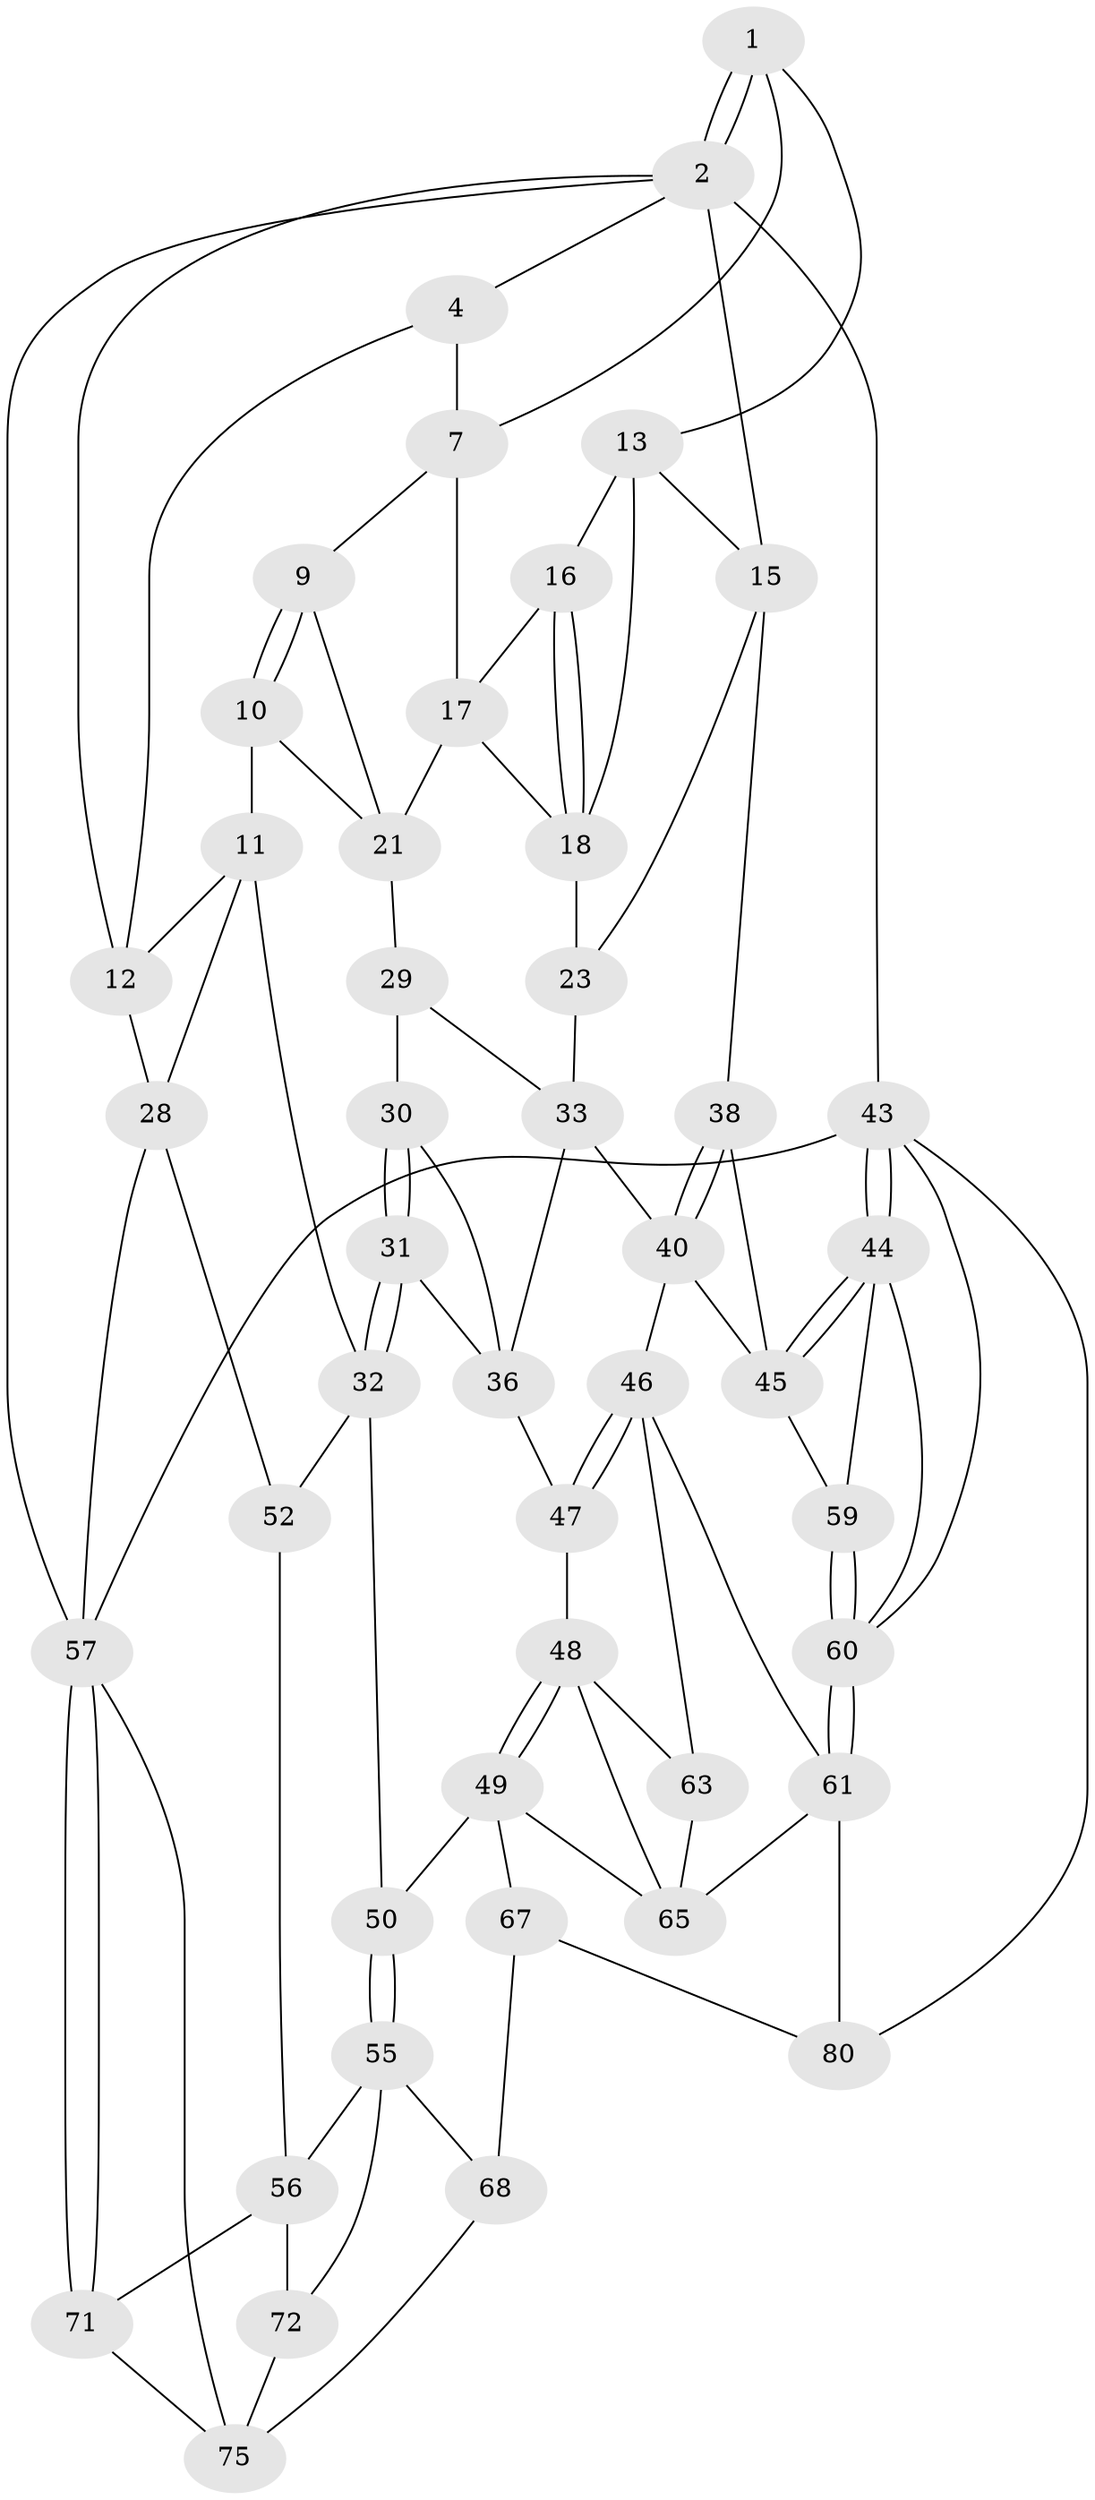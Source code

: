 // original degree distribution, {3: 0.036585365853658534, 5: 0.47560975609756095, 6: 0.24390243902439024, 4: 0.24390243902439024}
// Generated by graph-tools (version 1.1) at 2025/42/03/06/25 10:42:36]
// undirected, 47 vertices, 100 edges
graph export_dot {
graph [start="1"]
  node [color=gray90,style=filled];
  1 [pos="+0.6213199516855805+0",super="+6"];
  2 [pos="+1+0",super="+3"];
  4 [pos="+0.16406455897728095+0",super="+5"];
  7 [pos="+0.48315728485035003+0.01151067656536637",super="+8"];
  9 [pos="+0.36273804974495005+0.18686270093210106"];
  10 [pos="+0.2890561317070779+0.22817974572066366"];
  11 [pos="+0.21105957671447712+0.19554785674966466",super="+27"];
  12 [pos="+0.20177283023345152+0.1807834774368337",super="+25"];
  13 [pos="+0.6540703502228415+0.053148114133028605",super="+14"];
  15 [pos="+1+0",super="+22"];
  16 [pos="+0.5903117296380234+0.11790265672517036"];
  17 [pos="+0.4726951225275803+0.0932090111203043",super="+20"];
  18 [pos="+0.6932019527528647+0.18116624291618846",super="+19"];
  21 [pos="+0.569470124126026+0.29340882965636356",super="+26"];
  23 [pos="+0.7447252358225132+0.37681917416686417",super="+24"];
  28 [pos="+0+0.4601219958373085",super="+53"];
  29 [pos="+0.3359472563461714+0.33942470398956337",super="+34"];
  30 [pos="+0.33560076484324497+0.38958268185314815",super="+35"];
  31 [pos="+0.2535459838921268+0.5341619240734092"];
  32 [pos="+0.24743951900723538+0.5398549965458097",super="+51"];
  33 [pos="+0.659031854498353+0.4021434659359553",super="+42"];
  36 [pos="+0.4990128740147007+0.533598170185207",super="+37"];
  38 [pos="+0.8618281371356256+0.49009135305701484",super="+39"];
  40 [pos="+0.8132857484811479+0.622566862820154",super="+41"];
  43 [pos="+1+1",super="+82"];
  44 [pos="+1+0.8249869917001141",super="+73"];
  45 [pos="+1+0.5553247270906366",super="+54"];
  46 [pos="+0.7181032182450727+0.6860930094324922",super="+62"];
  47 [pos="+0.48516045060999247+0.6214199903850202"];
  48 [pos="+0.45521549251536864+0.6728472504578268",super="+64"];
  49 [pos="+0.4175969094605971+0.695957646212152",super="+66"];
  50 [pos="+0.29931512742038346+0.6784714732054447"];
  52 [pos="+0.08766393806096652+0.6180291686338261"];
  55 [pos="+0.2717161532991897+0.7270594188571357",super="+69"];
  56 [pos="+0.1464699839658114+0.7488099750802741",super="+70"];
  57 [pos="+0+1",super="+58"];
  59 [pos="+0.9094303216789913+0.8060432214576198"];
  60 [pos="+0.7581906511604466+0.8712838342494043",super="+78"];
  61 [pos="+0.7468697573581656+0.8574126581099852",super="+79"];
  63 [pos="+0.5923605349362038+0.7758550559024298"];
  65 [pos="+0.4461719901214679+0.8537617346430733",super="+74"];
  67 [pos="+0.4111728198033135+0.8631341254431799",super="+81"];
  68 [pos="+0.30530503994947866+0.8618573195588743",super="+77"];
  71 [pos="+0.08184157173998254+0.8175206718750563"];
  72 [pos="+0.2261066290253504+0.8611655132195121"];
  75 [pos="+0.20422090454614036+0.8802073610684988",super="+76"];
  80 [pos="+0.5063728495005826+1"];
  1 -- 2;
  1 -- 2;
  1 -- 13;
  1 -- 7;
  2 -- 15;
  2 -- 43;
  2 -- 4;
  2 -- 57;
  2 -- 12;
  4 -- 12;
  4 -- 7;
  7 -- 9;
  7 -- 17;
  9 -- 10;
  9 -- 10;
  9 -- 21;
  10 -- 11;
  10 -- 21;
  11 -- 12;
  11 -- 32;
  11 -- 28;
  12 -- 28;
  13 -- 16;
  13 -- 18;
  13 -- 15;
  15 -- 23;
  15 -- 38;
  16 -- 17;
  16 -- 18;
  16 -- 18;
  17 -- 18;
  17 -- 21;
  18 -- 23;
  21 -- 29;
  23 -- 33;
  28 -- 57;
  28 -- 52;
  29 -- 30 [weight=2];
  29 -- 33;
  30 -- 31;
  30 -- 31;
  30 -- 36;
  31 -- 32;
  31 -- 32;
  31 -- 36;
  32 -- 50;
  32 -- 52;
  33 -- 40;
  33 -- 36;
  36 -- 47;
  38 -- 40;
  38 -- 40;
  38 -- 45;
  40 -- 45;
  40 -- 46;
  43 -- 44;
  43 -- 44;
  43 -- 80;
  43 -- 60;
  43 -- 57;
  44 -- 45;
  44 -- 45;
  44 -- 59;
  44 -- 60;
  45 -- 59;
  46 -- 47;
  46 -- 47;
  46 -- 61;
  46 -- 63;
  47 -- 48;
  48 -- 49;
  48 -- 49;
  48 -- 65;
  48 -- 63;
  49 -- 50;
  49 -- 65;
  49 -- 67;
  50 -- 55;
  50 -- 55;
  52 -- 56;
  55 -- 56;
  55 -- 72;
  55 -- 68;
  56 -- 72;
  56 -- 71;
  57 -- 71;
  57 -- 71;
  57 -- 75;
  59 -- 60;
  59 -- 60;
  60 -- 61;
  60 -- 61;
  61 -- 80;
  61 -- 65;
  63 -- 65;
  67 -- 68 [weight=2];
  67 -- 80;
  68 -- 75;
  71 -- 75;
  72 -- 75;
}
